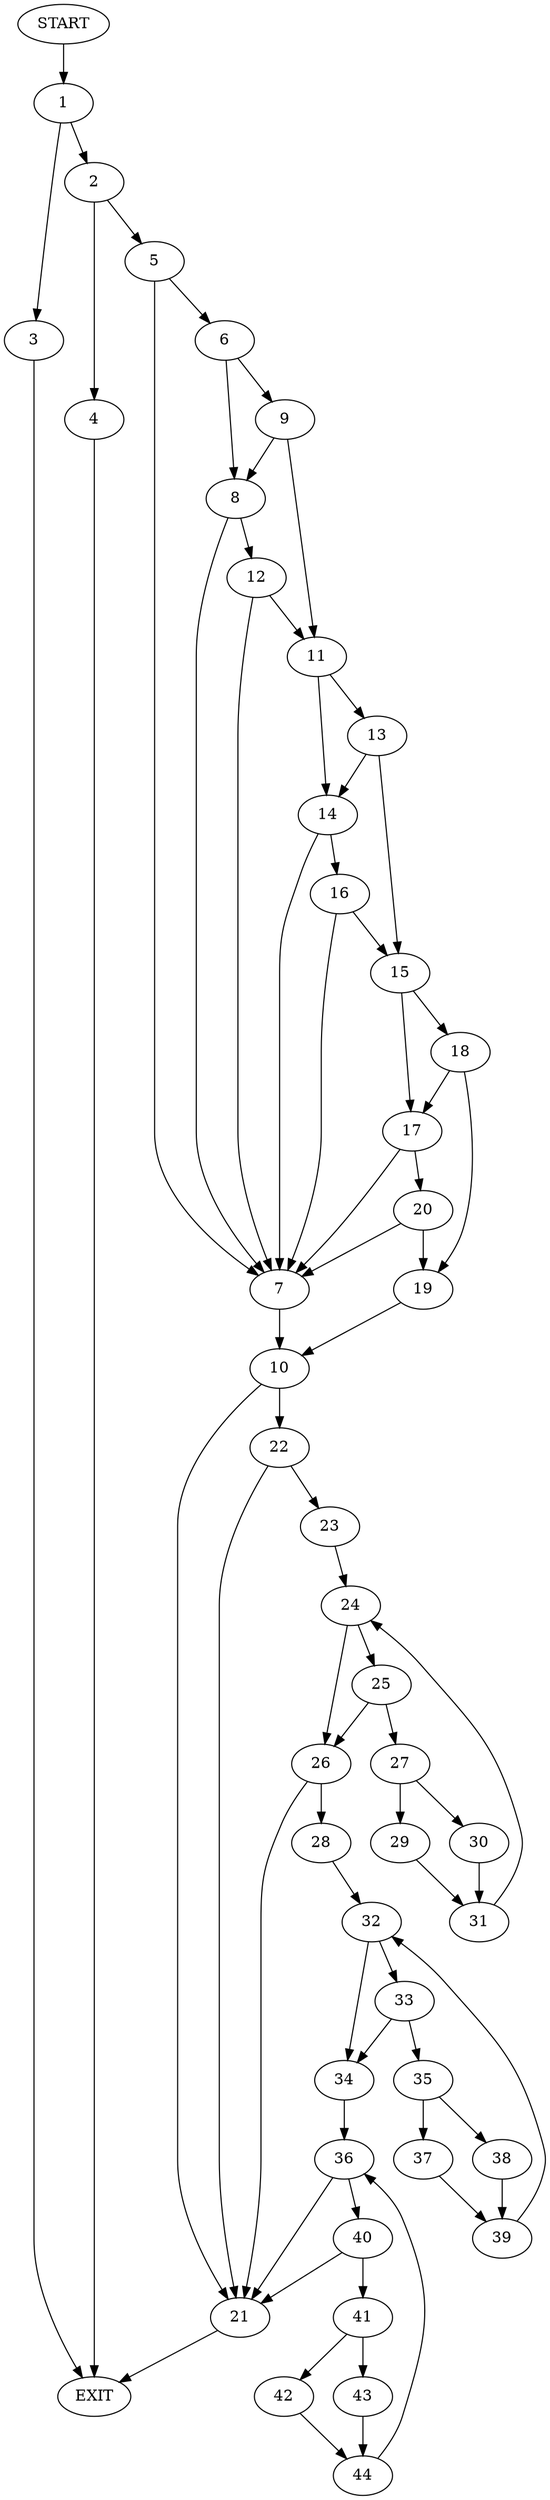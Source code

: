 digraph {
0 [label="START"]
45 [label="EXIT"]
0 -> 1
1 -> 2
1 -> 3
2 -> 4
2 -> 5
3 -> 45
5 -> 6
5 -> 7
4 -> 45
6 -> 8
6 -> 9
7 -> 10
9 -> 8
9 -> 11
8 -> 12
8 -> 7
11 -> 13
11 -> 14
12 -> 11
12 -> 7
13 -> 15
13 -> 14
14 -> 16
14 -> 7
15 -> 17
15 -> 18
16 -> 15
16 -> 7
18 -> 17
18 -> 19
17 -> 20
17 -> 7
19 -> 10
20 -> 7
20 -> 19
10 -> 21
10 -> 22
22 -> 21
22 -> 23
21 -> 45
23 -> 24
24 -> 25
24 -> 26
25 -> 27
25 -> 26
26 -> 21
26 -> 28
27 -> 29
27 -> 30
30 -> 31
29 -> 31
31 -> 24
28 -> 32
32 -> 33
32 -> 34
33 -> 34
33 -> 35
34 -> 36
35 -> 37
35 -> 38
38 -> 39
37 -> 39
39 -> 32
36 -> 40
36 -> 21
40 -> 21
40 -> 41
41 -> 42
41 -> 43
43 -> 44
42 -> 44
44 -> 36
}

